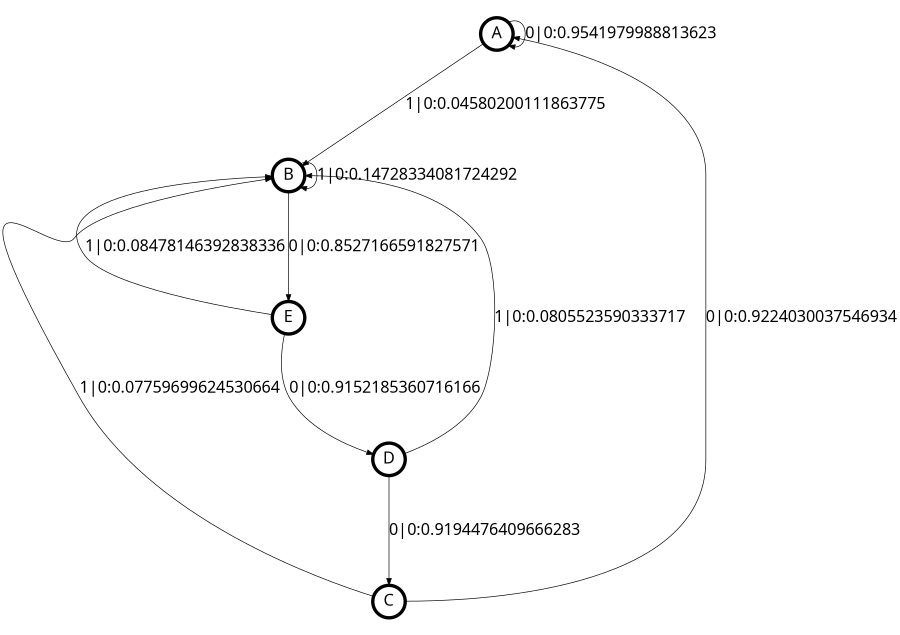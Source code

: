 digraph  {
size = "6,8.5";
ratio = "fill";
node
[shape = circle];
node [fontsize = 24];
node [penwidth = 5];
edge [fontsize = 24];
node [fontname = "CMU Serif Roman"];
graph [fontname = "CMU Serif Roman"];
edge [fontname = "CMU Serif Roman"];
A -> A [label = "0|0:0.9541979988813623\l"];
A -> B [label = "1|0:0.04580200111863775\l"];
B -> B [label = "1|0:0.14728334081724292\l"];
B -> E [label = "0|0:0.8527166591827571\l"];
C -> A [label = "0|0:0.9224030037546934\l"];
C -> B [label = "1|0:0.07759699624530664\l"];
D -> B [label = "1|0:0.0805523590333717\l"];
D -> C [label = "0|0:0.9194476409666283\l"];
E -> B [label = "1|0:0.08478146392838336\l"];
E -> D [label = "0|0:0.9152185360716166\l"];
}